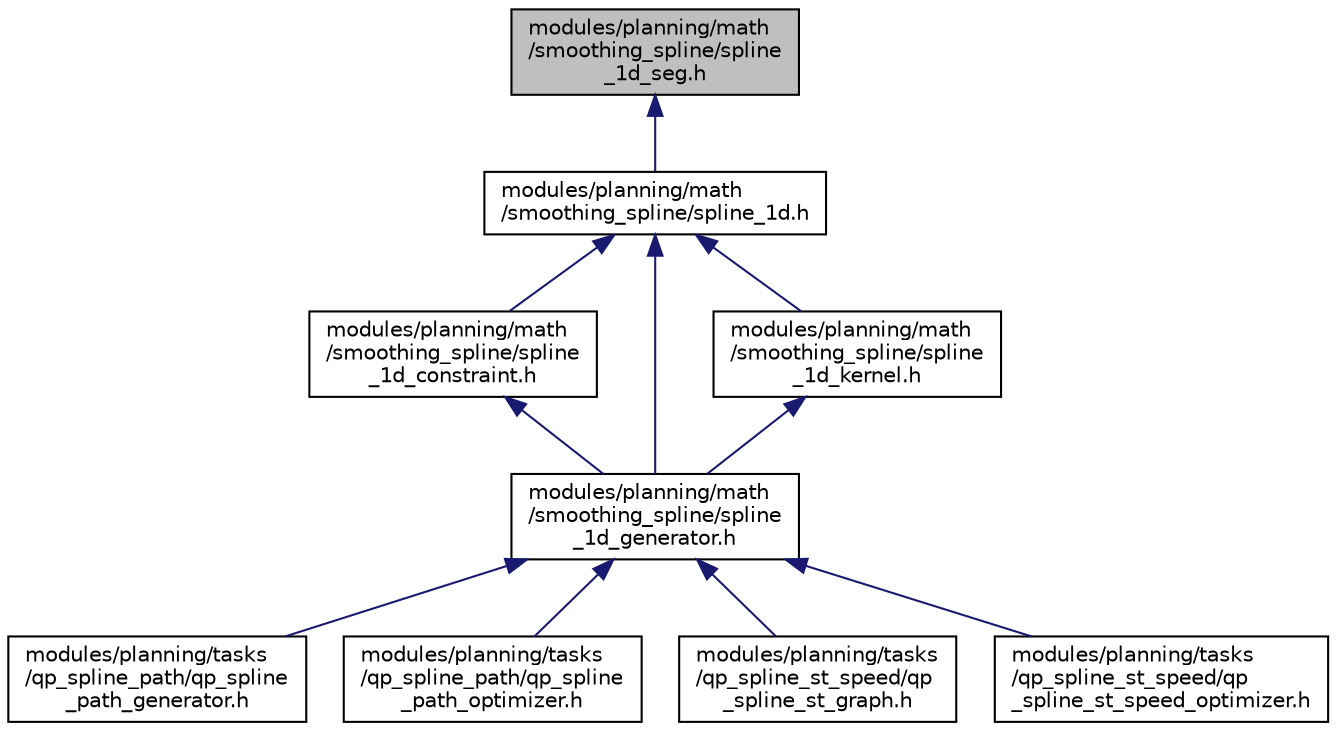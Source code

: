 digraph "modules/planning/math/smoothing_spline/spline_1d_seg.h"
{
  edge [fontname="Helvetica",fontsize="10",labelfontname="Helvetica",labelfontsize="10"];
  node [fontname="Helvetica",fontsize="10",shape=record];
  Node5 [label="modules/planning/math\l/smoothing_spline/spline\l_1d_seg.h",height=0.2,width=0.4,color="black", fillcolor="grey75", style="filled", fontcolor="black"];
  Node5 -> Node6 [dir="back",color="midnightblue",fontsize="10",style="solid",fontname="Helvetica"];
  Node6 [label="modules/planning/math\l/smoothing_spline/spline_1d.h",height=0.2,width=0.4,color="black", fillcolor="white", style="filled",URL="$spline__1d_8h.html",tooltip=": piecewise smoothing spline class "];
  Node6 -> Node7 [dir="back",color="midnightblue",fontsize="10",style="solid",fontname="Helvetica"];
  Node7 [label="modules/planning/math\l/smoothing_spline/spline\l_1d_constraint.h",height=0.2,width=0.4,color="black", fillcolor="white", style="filled",URL="$spline__1d__constraint_8h.html",tooltip=": wrapp up solver constraint interface with direct methods and preset methods "];
  Node7 -> Node8 [dir="back",color="midnightblue",fontsize="10",style="solid",fontname="Helvetica"];
  Node8 [label="modules/planning/math\l/smoothing_spline/spline\l_1d_generator.h",height=0.2,width=0.4,color="black", fillcolor="white", style="filled",URL="$spline__1d__generator_8h.html",tooltip=": piecewise_smoothing_spline (pss) generator class solve pss by qp algorithm, include adding constrai..."];
  Node8 -> Node9 [dir="back",color="midnightblue",fontsize="10",style="solid",fontname="Helvetica"];
  Node9 [label="modules/planning/tasks\l/qp_spline_path/qp_spline\l_path_generator.h",height=0.2,width=0.4,color="black", fillcolor="white", style="filled",URL="$qp__spline__path__generator_8h.html"];
  Node8 -> Node10 [dir="back",color="midnightblue",fontsize="10",style="solid",fontname="Helvetica"];
  Node10 [label="modules/planning/tasks\l/qp_spline_path/qp_spline\l_path_optimizer.h",height=0.2,width=0.4,color="black", fillcolor="white", style="filled",URL="$qp__spline__path__optimizer_8h.html"];
  Node8 -> Node11 [dir="back",color="midnightblue",fontsize="10",style="solid",fontname="Helvetica"];
  Node11 [label="modules/planning/tasks\l/qp_spline_st_speed/qp\l_spline_st_graph.h",height=0.2,width=0.4,color="black", fillcolor="white", style="filled",URL="$qp__spline__st__graph_8h.html"];
  Node8 -> Node12 [dir="back",color="midnightblue",fontsize="10",style="solid",fontname="Helvetica"];
  Node12 [label="modules/planning/tasks\l/qp_spline_st_speed/qp\l_spline_st_speed_optimizer.h",height=0.2,width=0.4,color="black", fillcolor="white", style="filled",URL="$qp__spline__st__speed__optimizer_8h.html"];
  Node6 -> Node8 [dir="back",color="midnightblue",fontsize="10",style="solid",fontname="Helvetica"];
  Node6 -> Node13 [dir="back",color="midnightblue",fontsize="10",style="solid",fontname="Helvetica"];
  Node13 [label="modules/planning/math\l/smoothing_spline/spline\l_1d_kernel.h",height=0.2,width=0.4,color="black", fillcolor="white", style="filled",URL="$spline__1d__kernel_8h.html",tooltip=": wrap up solver constraint interface with direct methods and preset methods "];
  Node13 -> Node8 [dir="back",color="midnightblue",fontsize="10",style="solid",fontname="Helvetica"];
}
